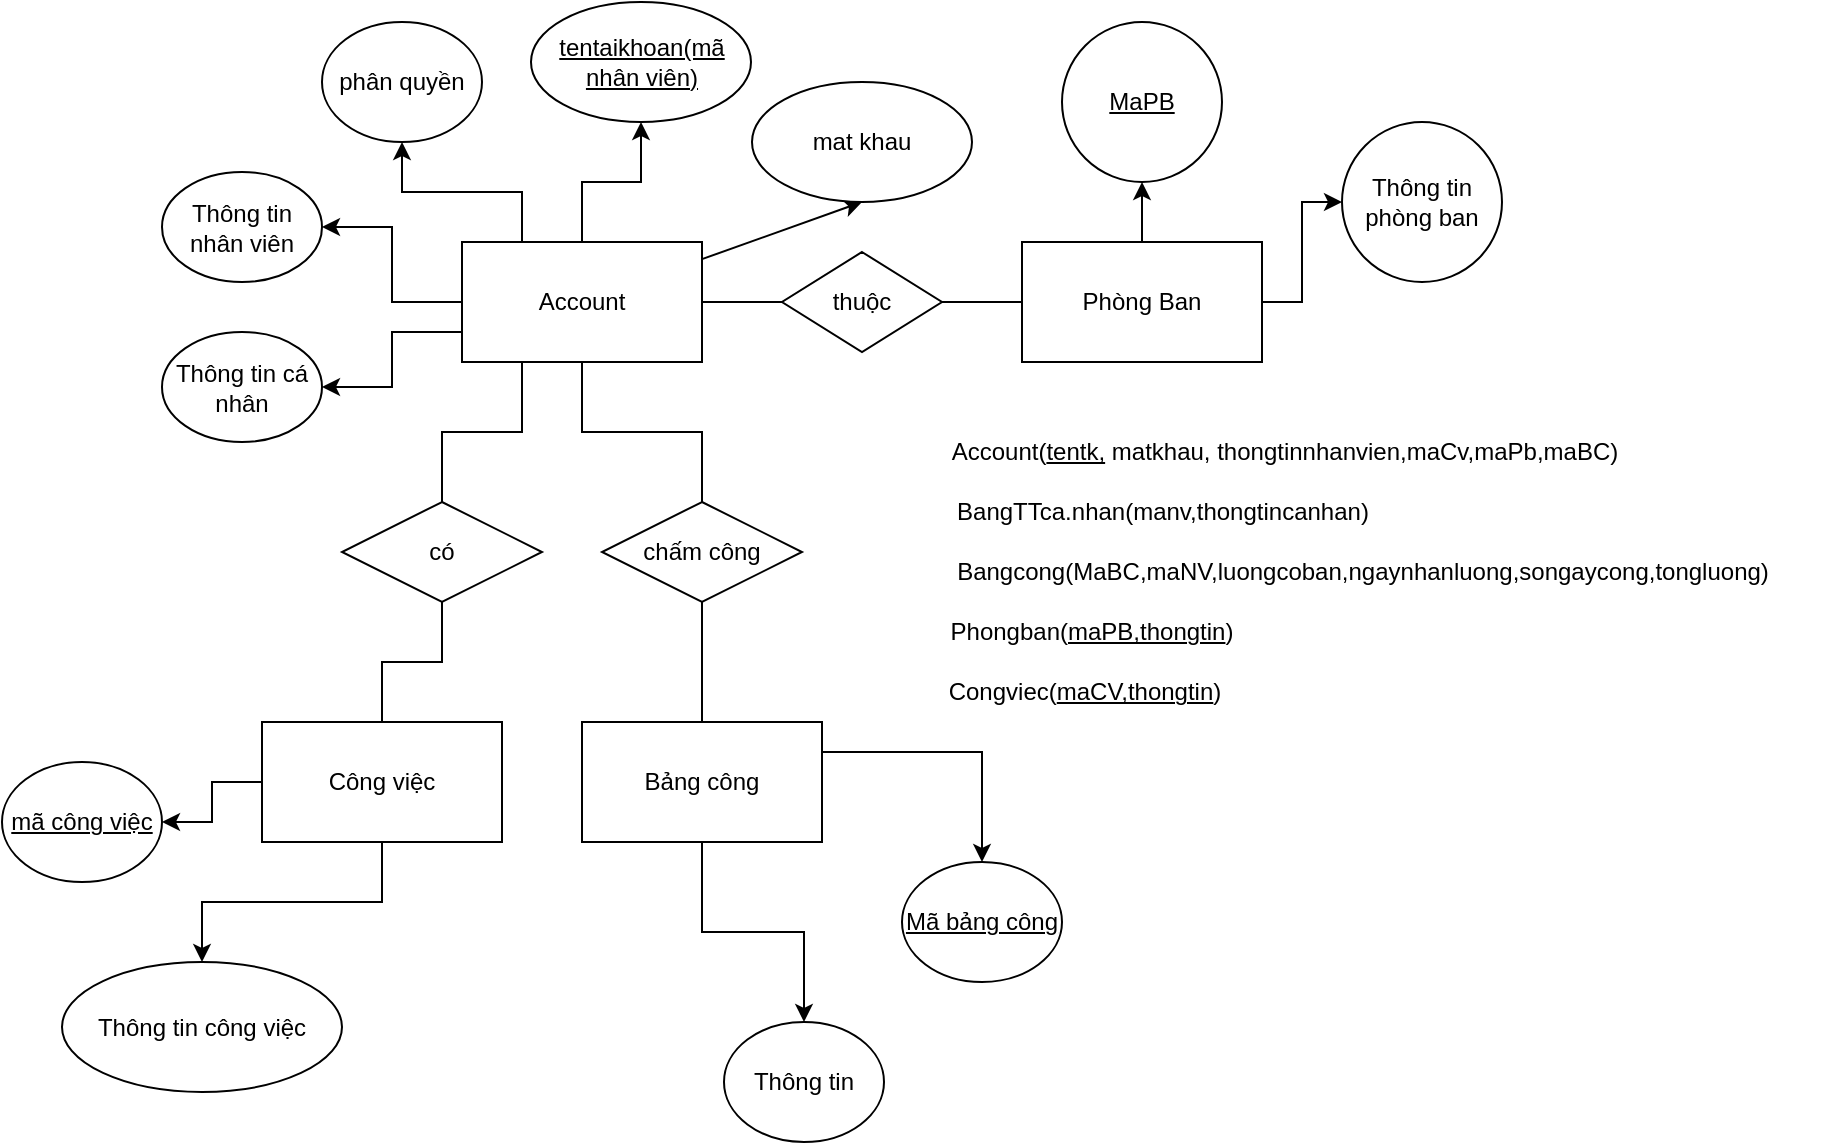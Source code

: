 <mxfile version="22.0.8" type="github">
  <diagram id="C5RBs43oDa-KdzZeNtuy" name="Page-1">
    <mxGraphModel dx="1000" dy="562" grid="1" gridSize="10" guides="1" tooltips="1" connect="1" arrows="1" fold="1" page="1" pageScale="1" pageWidth="827" pageHeight="1169" math="0" shadow="0">
      <root>
        <mxCell id="WIyWlLk6GJQsqaUBKTNV-0" />
        <mxCell id="WIyWlLk6GJQsqaUBKTNV-1" parent="WIyWlLk6GJQsqaUBKTNV-0" />
        <mxCell id="3sGwbU38S0w3fbwhB4b_-9" value="" style="edgeStyle=orthogonalEdgeStyle;rounded=0;orthogonalLoop=1;jettySize=auto;html=1;exitX=0.25;exitY=0;exitDx=0;exitDy=0;" edge="1" parent="WIyWlLk6GJQsqaUBKTNV-1" source="3sGwbU38S0w3fbwhB4b_-0" target="3sGwbU38S0w3fbwhB4b_-6">
          <mxGeometry relative="1" as="geometry" />
        </mxCell>
        <mxCell id="3sGwbU38S0w3fbwhB4b_-13" value="" style="edgeStyle=orthogonalEdgeStyle;rounded=0;orthogonalLoop=1;jettySize=auto;html=1;endArrow=none;endFill=0;" edge="1" parent="WIyWlLk6GJQsqaUBKTNV-1" source="3sGwbU38S0w3fbwhB4b_-0" target="3sGwbU38S0w3fbwhB4b_-12">
          <mxGeometry relative="1" as="geometry" />
        </mxCell>
        <mxCell id="3sGwbU38S0w3fbwhB4b_-25" value="" style="edgeStyle=orthogonalEdgeStyle;rounded=0;orthogonalLoop=1;jettySize=auto;html=1;endArrow=none;endFill=0;" edge="1" parent="WIyWlLk6GJQsqaUBKTNV-1" source="3sGwbU38S0w3fbwhB4b_-0" target="3sGwbU38S0w3fbwhB4b_-24">
          <mxGeometry relative="1" as="geometry" />
        </mxCell>
        <mxCell id="3sGwbU38S0w3fbwhB4b_-30" value="" style="edgeStyle=orthogonalEdgeStyle;rounded=0;orthogonalLoop=1;jettySize=auto;html=1;endArrow=none;endFill=0;" edge="1" parent="WIyWlLk6GJQsqaUBKTNV-1" source="3sGwbU38S0w3fbwhB4b_-0" target="3sGwbU38S0w3fbwhB4b_-24">
          <mxGeometry relative="1" as="geometry" />
        </mxCell>
        <mxCell id="3sGwbU38S0w3fbwhB4b_-43" value="" style="edgeStyle=orthogonalEdgeStyle;rounded=0;orthogonalLoop=1;jettySize=auto;html=1;" edge="1" parent="WIyWlLk6GJQsqaUBKTNV-1" source="3sGwbU38S0w3fbwhB4b_-0" target="3sGwbU38S0w3fbwhB4b_-4">
          <mxGeometry relative="1" as="geometry" />
        </mxCell>
        <mxCell id="3sGwbU38S0w3fbwhB4b_-52" style="rounded=0;orthogonalLoop=1;jettySize=auto;html=1;entryX=0.5;entryY=1;entryDx=0;entryDy=0;" edge="1" parent="WIyWlLk6GJQsqaUBKTNV-1" source="3sGwbU38S0w3fbwhB4b_-0" target="3sGwbU38S0w3fbwhB4b_-48">
          <mxGeometry relative="1" as="geometry" />
        </mxCell>
        <mxCell id="3sGwbU38S0w3fbwhB4b_-0" value="Account" style="rounded=0;whiteSpace=wrap;html=1;" vertex="1" parent="WIyWlLk6GJQsqaUBKTNV-1">
          <mxGeometry x="269" y="190" width="120" height="60" as="geometry" />
        </mxCell>
        <mxCell id="3sGwbU38S0w3fbwhB4b_-45" value="" style="edgeStyle=orthogonalEdgeStyle;rounded=0;orthogonalLoop=1;jettySize=auto;html=1;exitX=0;exitY=0.75;exitDx=0;exitDy=0;" edge="1" parent="WIyWlLk6GJQsqaUBKTNV-1" source="3sGwbU38S0w3fbwhB4b_-0" target="3sGwbU38S0w3fbwhB4b_-44">
          <mxGeometry relative="1" as="geometry" />
        </mxCell>
        <mxCell id="3sGwbU38S0w3fbwhB4b_-4" value="Thông tin nhân viên" style="ellipse;whiteSpace=wrap;html=1;rounded=0;" vertex="1" parent="WIyWlLk6GJQsqaUBKTNV-1">
          <mxGeometry x="119" y="155" width="80" height="55" as="geometry" />
        </mxCell>
        <mxCell id="3sGwbU38S0w3fbwhB4b_-6" value="phân quyền" style="ellipse;whiteSpace=wrap;html=1;rounded=0;" vertex="1" parent="WIyWlLk6GJQsqaUBKTNV-1">
          <mxGeometry x="199" y="80" width="80" height="60" as="geometry" />
        </mxCell>
        <mxCell id="3sGwbU38S0w3fbwhB4b_-10" value="" style="edgeStyle=orthogonalEdgeStyle;rounded=0;orthogonalLoop=1;jettySize=auto;html=1;exitX=0.5;exitY=0;exitDx=0;exitDy=0;" edge="1" parent="WIyWlLk6GJQsqaUBKTNV-1" target="3sGwbU38S0w3fbwhB4b_-11" source="3sGwbU38S0w3fbwhB4b_-0">
          <mxGeometry relative="1" as="geometry">
            <mxPoint x="439" y="180" as="sourcePoint" />
          </mxGeometry>
        </mxCell>
        <mxCell id="3sGwbU38S0w3fbwhB4b_-11" value="tentaikhoan(mã nhân viên)" style="ellipse;whiteSpace=wrap;html=1;rounded=0;fontStyle=4" vertex="1" parent="WIyWlLk6GJQsqaUBKTNV-1">
          <mxGeometry x="303.5" y="70" width="110" height="60" as="geometry" />
        </mxCell>
        <mxCell id="3sGwbU38S0w3fbwhB4b_-12" value="thuộc" style="rhombus;whiteSpace=wrap;html=1;rounded=0;" vertex="1" parent="WIyWlLk6GJQsqaUBKTNV-1">
          <mxGeometry x="429" y="195" width="80" height="50" as="geometry" />
        </mxCell>
        <mxCell id="3sGwbU38S0w3fbwhB4b_-16" style="edgeStyle=orthogonalEdgeStyle;rounded=0;orthogonalLoop=1;jettySize=auto;html=1;entryX=1;entryY=0.5;entryDx=0;entryDy=0;endArrow=none;endFill=0;" edge="1" parent="WIyWlLk6GJQsqaUBKTNV-1" source="3sGwbU38S0w3fbwhB4b_-14" target="3sGwbU38S0w3fbwhB4b_-12">
          <mxGeometry relative="1" as="geometry" />
        </mxCell>
        <mxCell id="3sGwbU38S0w3fbwhB4b_-19" value="" style="edgeStyle=orthogonalEdgeStyle;rounded=0;orthogonalLoop=1;jettySize=auto;html=1;" edge="1" parent="WIyWlLk6GJQsqaUBKTNV-1" source="3sGwbU38S0w3fbwhB4b_-14" target="3sGwbU38S0w3fbwhB4b_-18">
          <mxGeometry relative="1" as="geometry" />
        </mxCell>
        <mxCell id="3sGwbU38S0w3fbwhB4b_-23" value="" style="edgeStyle=orthogonalEdgeStyle;rounded=0;orthogonalLoop=1;jettySize=auto;html=1;" edge="1" parent="WIyWlLk6GJQsqaUBKTNV-1" source="3sGwbU38S0w3fbwhB4b_-14" target="3sGwbU38S0w3fbwhB4b_-22">
          <mxGeometry relative="1" as="geometry" />
        </mxCell>
        <mxCell id="3sGwbU38S0w3fbwhB4b_-14" value="Phòng Ban" style="whiteSpace=wrap;html=1;rounded=0;" vertex="1" parent="WIyWlLk6GJQsqaUBKTNV-1">
          <mxGeometry x="549" y="190" width="120" height="60" as="geometry" />
        </mxCell>
        <mxCell id="3sGwbU38S0w3fbwhB4b_-18" value="MaPB" style="ellipse;whiteSpace=wrap;html=1;rounded=0;fontStyle=4" vertex="1" parent="WIyWlLk6GJQsqaUBKTNV-1">
          <mxGeometry x="569" y="80" width="80" height="80" as="geometry" />
        </mxCell>
        <mxCell id="3sGwbU38S0w3fbwhB4b_-22" value="Thông tin phòng ban" style="ellipse;whiteSpace=wrap;html=1;rounded=0;" vertex="1" parent="WIyWlLk6GJQsqaUBKTNV-1">
          <mxGeometry x="709" y="130" width="80" height="80" as="geometry" />
        </mxCell>
        <mxCell id="3sGwbU38S0w3fbwhB4b_-27" value="" style="edgeStyle=orthogonalEdgeStyle;rounded=0;orthogonalLoop=1;jettySize=auto;html=1;endArrow=none;endFill=0;" edge="1" parent="WIyWlLk6GJQsqaUBKTNV-1" source="3sGwbU38S0w3fbwhB4b_-24" target="3sGwbU38S0w3fbwhB4b_-26">
          <mxGeometry relative="1" as="geometry" />
        </mxCell>
        <mxCell id="3sGwbU38S0w3fbwhB4b_-24" value="chấm công" style="rhombus;whiteSpace=wrap;html=1;rounded=0;" vertex="1" parent="WIyWlLk6GJQsqaUBKTNV-1">
          <mxGeometry x="339" y="320" width="100" height="50" as="geometry" />
        </mxCell>
        <mxCell id="3sGwbU38S0w3fbwhB4b_-29" value="" style="edgeStyle=orthogonalEdgeStyle;rounded=0;orthogonalLoop=1;jettySize=auto;html=1;" edge="1" parent="WIyWlLk6GJQsqaUBKTNV-1" source="3sGwbU38S0w3fbwhB4b_-26" target="3sGwbU38S0w3fbwhB4b_-28">
          <mxGeometry relative="1" as="geometry" />
        </mxCell>
        <mxCell id="3sGwbU38S0w3fbwhB4b_-26" value="Bảng công" style="whiteSpace=wrap;html=1;rounded=0;" vertex="1" parent="WIyWlLk6GJQsqaUBKTNV-1">
          <mxGeometry x="329" y="430" width="120" height="60" as="geometry" />
        </mxCell>
        <mxCell id="3sGwbU38S0w3fbwhB4b_-28" value="Thông tin" style="ellipse;whiteSpace=wrap;html=1;rounded=0;" vertex="1" parent="WIyWlLk6GJQsqaUBKTNV-1">
          <mxGeometry x="400" y="580" width="80" height="60" as="geometry" />
        </mxCell>
        <mxCell id="3sGwbU38S0w3fbwhB4b_-31" value="" style="edgeStyle=orthogonalEdgeStyle;rounded=0;orthogonalLoop=1;jettySize=auto;html=1;exitX=0.25;exitY=1;exitDx=0;exitDy=0;endArrow=none;endFill=0;" edge="1" parent="WIyWlLk6GJQsqaUBKTNV-1" target="3sGwbU38S0w3fbwhB4b_-32" source="3sGwbU38S0w3fbwhB4b_-0">
          <mxGeometry relative="1" as="geometry">
            <mxPoint x="209" y="260" as="sourcePoint" />
          </mxGeometry>
        </mxCell>
        <mxCell id="3sGwbU38S0w3fbwhB4b_-34" value="" style="edgeStyle=orthogonalEdgeStyle;rounded=0;orthogonalLoop=1;jettySize=auto;html=1;endArrow=none;endFill=0;" edge="1" parent="WIyWlLk6GJQsqaUBKTNV-1" source="3sGwbU38S0w3fbwhB4b_-32" target="3sGwbU38S0w3fbwhB4b_-33">
          <mxGeometry relative="1" as="geometry" />
        </mxCell>
        <mxCell id="3sGwbU38S0w3fbwhB4b_-32" value="có" style="rhombus;whiteSpace=wrap;html=1;rounded=0;" vertex="1" parent="WIyWlLk6GJQsqaUBKTNV-1">
          <mxGeometry x="209" y="320" width="100" height="50" as="geometry" />
        </mxCell>
        <mxCell id="3sGwbU38S0w3fbwhB4b_-36" value="" style="edgeStyle=orthogonalEdgeStyle;rounded=0;orthogonalLoop=1;jettySize=auto;html=1;" edge="1" parent="WIyWlLk6GJQsqaUBKTNV-1" source="3sGwbU38S0w3fbwhB4b_-33" target="3sGwbU38S0w3fbwhB4b_-35">
          <mxGeometry relative="1" as="geometry" />
        </mxCell>
        <mxCell id="3sGwbU38S0w3fbwhB4b_-39" value="" style="edgeStyle=orthogonalEdgeStyle;rounded=0;orthogonalLoop=1;jettySize=auto;html=1;" edge="1" parent="WIyWlLk6GJQsqaUBKTNV-1" source="3sGwbU38S0w3fbwhB4b_-33" target="3sGwbU38S0w3fbwhB4b_-38">
          <mxGeometry relative="1" as="geometry" />
        </mxCell>
        <mxCell id="3sGwbU38S0w3fbwhB4b_-33" value="Công việc" style="whiteSpace=wrap;html=1;rounded=0;" vertex="1" parent="WIyWlLk6GJQsqaUBKTNV-1">
          <mxGeometry x="169" y="430" width="120" height="60" as="geometry" />
        </mxCell>
        <mxCell id="3sGwbU38S0w3fbwhB4b_-35" value="mã công việc" style="ellipse;whiteSpace=wrap;html=1;rounded=0;fontStyle=4" vertex="1" parent="WIyWlLk6GJQsqaUBKTNV-1">
          <mxGeometry x="39" y="450" width="80" height="60" as="geometry" />
        </mxCell>
        <mxCell id="3sGwbU38S0w3fbwhB4b_-38" value="Thông tin công việc" style="ellipse;whiteSpace=wrap;html=1;rounded=0;" vertex="1" parent="WIyWlLk6GJQsqaUBKTNV-1">
          <mxGeometry x="69" y="550" width="140" height="65" as="geometry" />
        </mxCell>
        <mxCell id="3sGwbU38S0w3fbwhB4b_-40" value="Account(&lt;u&gt;tentk,&lt;/u&gt;&amp;nbsp;matkhau, thongtinnhanvien,maCv,maPb,maBC)" style="text;html=1;strokeColor=none;fillColor=none;align=center;verticalAlign=middle;whiteSpace=wrap;rounded=0;" vertex="1" parent="WIyWlLk6GJQsqaUBKTNV-1">
          <mxGeometry x="500" y="280" width="361" height="30" as="geometry" />
        </mxCell>
        <mxCell id="3sGwbU38S0w3fbwhB4b_-41" value="" style="edgeStyle=orthogonalEdgeStyle;rounded=0;orthogonalLoop=1;jettySize=auto;html=1;exitX=1;exitY=0.25;exitDx=0;exitDy=0;" edge="1" parent="WIyWlLk6GJQsqaUBKTNV-1" target="3sGwbU38S0w3fbwhB4b_-42" source="3sGwbU38S0w3fbwhB4b_-26">
          <mxGeometry relative="1" as="geometry">
            <mxPoint x="509" y="425" as="sourcePoint" />
          </mxGeometry>
        </mxCell>
        <mxCell id="3sGwbU38S0w3fbwhB4b_-42" value="Mã bảng công" style="ellipse;whiteSpace=wrap;html=1;rounded=0;fontStyle=4" vertex="1" parent="WIyWlLk6GJQsqaUBKTNV-1">
          <mxGeometry x="489" y="500" width="80" height="60" as="geometry" />
        </mxCell>
        <mxCell id="3sGwbU38S0w3fbwhB4b_-44" value="Thông tin cá nhân" style="ellipse;whiteSpace=wrap;html=1;rounded=0;" vertex="1" parent="WIyWlLk6GJQsqaUBKTNV-1">
          <mxGeometry x="119" y="235" width="80" height="55" as="geometry" />
        </mxCell>
        <mxCell id="3sGwbU38S0w3fbwhB4b_-48" value="mat khau" style="ellipse;whiteSpace=wrap;html=1;rounded=0;fontStyle=0" vertex="1" parent="WIyWlLk6GJQsqaUBKTNV-1">
          <mxGeometry x="414" y="110" width="110" height="60" as="geometry" />
        </mxCell>
        <mxCell id="3sGwbU38S0w3fbwhB4b_-53" value="Bangcong(MaBC,maNV,luongcoban,ngaynhanluong,songaycong,tongluong)" style="text;html=1;strokeColor=none;fillColor=none;align=center;verticalAlign=middle;whiteSpace=wrap;rounded=0;" vertex="1" parent="WIyWlLk6GJQsqaUBKTNV-1">
          <mxGeometry x="489" y="340" width="461" height="30" as="geometry" />
        </mxCell>
        <mxCell id="3sGwbU38S0w3fbwhB4b_-54" value="Phongban(&lt;u&gt;maPB,thongtin&lt;/u&gt;)" style="text;html=1;strokeColor=none;fillColor=none;align=center;verticalAlign=middle;whiteSpace=wrap;rounded=0;" vertex="1" parent="WIyWlLk6GJQsqaUBKTNV-1">
          <mxGeometry x="414" y="370" width="340" height="30" as="geometry" />
        </mxCell>
        <mxCell id="3sGwbU38S0w3fbwhB4b_-55" value="Congviec(&lt;u&gt;maCV,thongtin&lt;/u&gt;)" style="text;html=1;strokeColor=none;fillColor=none;align=center;verticalAlign=middle;whiteSpace=wrap;rounded=0;" vertex="1" parent="WIyWlLk6GJQsqaUBKTNV-1">
          <mxGeometry x="400" y="400" width="361" height="30" as="geometry" />
        </mxCell>
        <mxCell id="3sGwbU38S0w3fbwhB4b_-56" value="BangTTca.nhan(manv,thongtincanhan)" style="text;html=1;strokeColor=none;fillColor=none;align=center;verticalAlign=middle;whiteSpace=wrap;rounded=0;" vertex="1" parent="WIyWlLk6GJQsqaUBKTNV-1">
          <mxGeometry x="439" y="310" width="361" height="30" as="geometry" />
        </mxCell>
      </root>
    </mxGraphModel>
  </diagram>
</mxfile>
